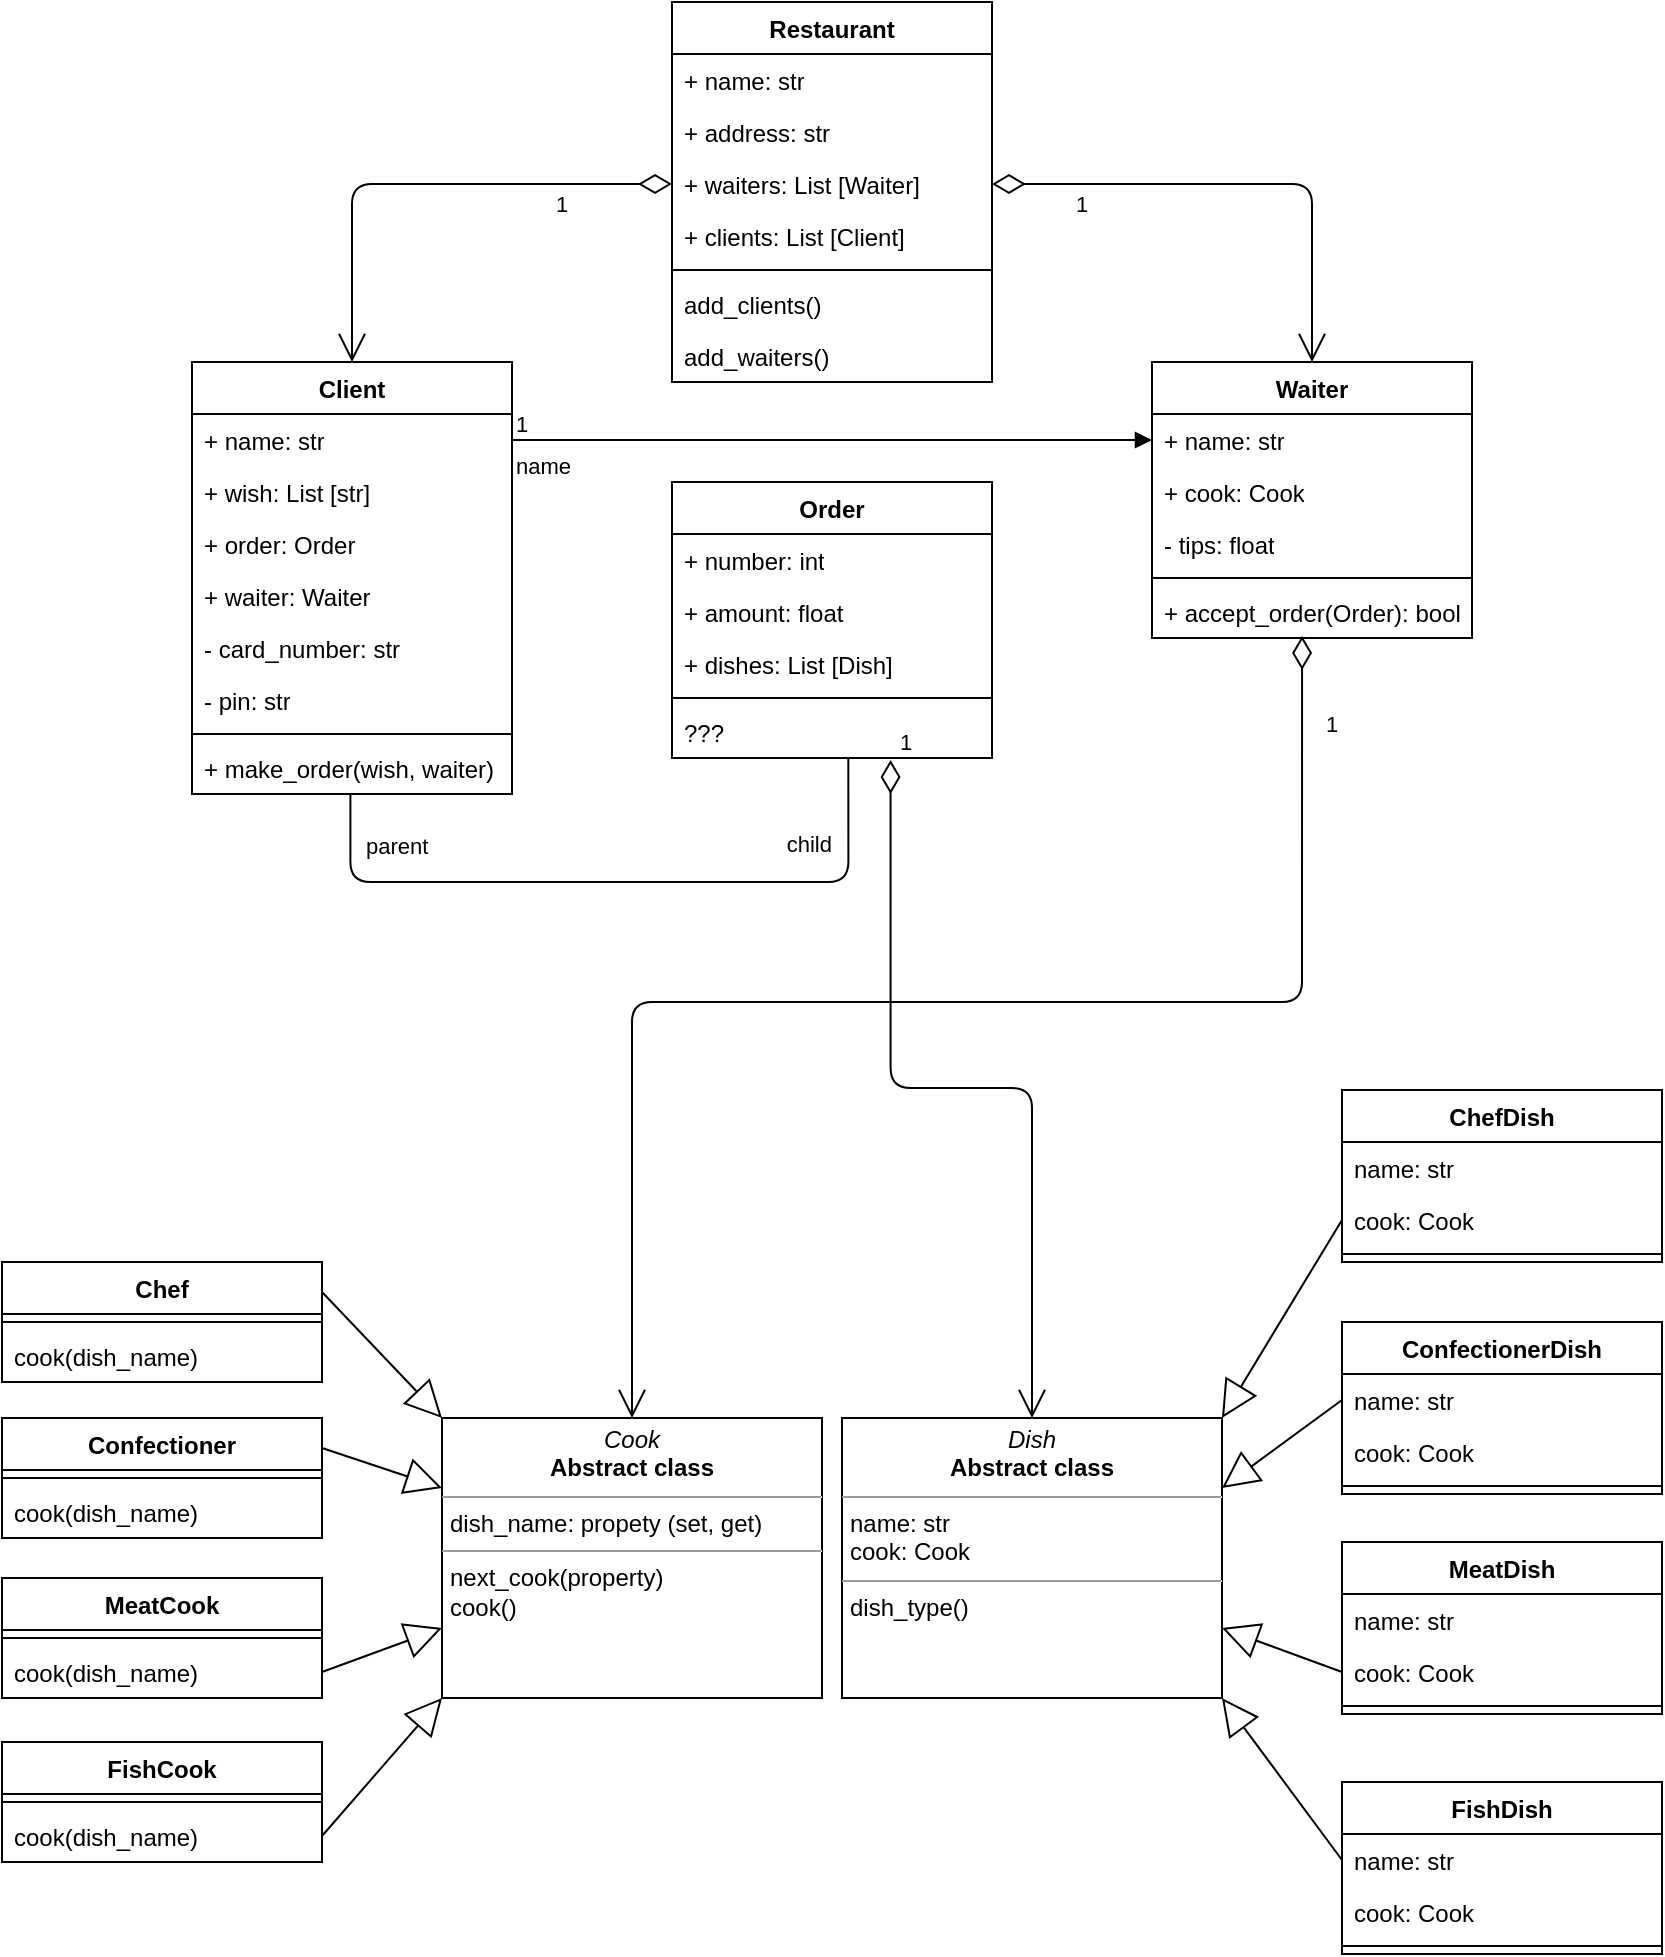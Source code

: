 <mxfile version="14.6.11" type="device"><diagram name="Page-1" id="c4acf3e9-155e-7222-9cf6-157b1a14988f"><mxGraphModel dx="868" dy="450" grid="1" gridSize="10" guides="1" tooltips="1" connect="1" arrows="1" fold="1" page="1" pageScale="1" pageWidth="850" pageHeight="1100" background="#ffffff" math="0" shadow="0"><root><mxCell id="0"/><mxCell id="1" parent="0"/><mxCell id="5d2195bd80daf111-10" value="&lt;p style=&quot;margin: 0px ; margin-top: 4px ; text-align: center&quot;&gt;&lt;i&gt;Cook&lt;/i&gt;&lt;br&gt;&lt;b&gt;Abstract class&lt;/b&gt;&lt;/p&gt;&lt;hr size=&quot;1&quot;&gt;&lt;p style=&quot;margin: 0px ; margin-left: 4px&quot;&gt;dish_name: propety (set, get)&lt;/p&gt;&lt;hr size=&quot;1&quot;&gt;&lt;p style=&quot;margin: 0px ; margin-left: 4px&quot;&gt;next_cook(property)&lt;/p&gt;&lt;p style=&quot;margin: 0px ; margin-left: 4px&quot;&gt;cook()&lt;/p&gt;&lt;p style=&quot;margin: 0px ; margin-left: 4px&quot;&gt;&lt;br&gt;&lt;/p&gt;" style="verticalAlign=top;align=left;overflow=fill;fontSize=12;fontFamily=Helvetica;html=1;rounded=0;shadow=0;comic=0;labelBackgroundColor=none;strokeWidth=1" parent="1" vertex="1"><mxGeometry x="230" y="728" width="190" height="140" as="geometry"/></mxCell><mxCell id="DTFBv68jIetrH04XjiuX-23" value="" style="endArrow=block;endSize=16;endFill=0;html=1;entryX=0;entryY=0;entryDx=0;entryDy=0;exitX=1;exitY=0.25;exitDx=0;exitDy=0;" parent="1" source="L1HA2YC8T2fDqDxwRUZR-10" target="5d2195bd80daf111-10" edge="1"><mxGeometry width="160" relative="1" as="geometry"><mxPoint x="170" y="555.0" as="sourcePoint"/><mxPoint x="455" y="800" as="targetPoint"/></mxGeometry></mxCell><mxCell id="DTFBv68jIetrH04XjiuX-24" value="" style="endArrow=block;endSize=16;endFill=0;html=1;entryX=0;entryY=0.25;entryDx=0;entryDy=0;exitX=1;exitY=0.25;exitDx=0;exitDy=0;" parent="1" source="L1HA2YC8T2fDqDxwRUZR-16" target="5d2195bd80daf111-10" edge="1"><mxGeometry width="160" relative="1" as="geometry"><mxPoint x="170" y="705.0" as="sourcePoint"/><mxPoint x="350" y="780" as="targetPoint"/></mxGeometry></mxCell><mxCell id="DTFBv68jIetrH04XjiuX-25" value="" style="endArrow=block;endSize=16;endFill=0;html=1;entryX=0;entryY=0.75;entryDx=0;entryDy=0;exitX=1;exitY=0.5;exitDx=0;exitDy=0;" parent="1" source="L1HA2YC8T2fDqDxwRUZR-27" target="5d2195bd80daf111-10" edge="1"><mxGeometry width="160" relative="1" as="geometry"><mxPoint x="170" y="881" as="sourcePoint"/><mxPoint x="397.5" y="780" as="targetPoint"/></mxGeometry></mxCell><mxCell id="DTFBv68jIetrH04XjiuX-26" value="" style="endArrow=block;endSize=16;endFill=0;html=1;exitX=1;exitY=0.5;exitDx=0;exitDy=0;entryX=0;entryY=1;entryDx=0;entryDy=0;" parent="1" source="L1HA2YC8T2fDqDxwRUZR-33" target="5d2195bd80daf111-10" edge="1"><mxGeometry width="160" relative="1" as="geometry"><mxPoint x="170" y="979" as="sourcePoint"/><mxPoint x="350" y="810" as="targetPoint"/></mxGeometry></mxCell><mxCell id="DTFBv68jIetrH04XjiuX-27" value="Restaurant" style="swimlane;fontStyle=1;align=center;verticalAlign=top;childLayout=stackLayout;horizontal=1;startSize=26;horizontalStack=0;resizeParent=1;resizeParentMax=0;resizeLast=0;collapsible=1;marginBottom=0;" parent="1" vertex="1"><mxGeometry x="345" y="20" width="160" height="190" as="geometry"/></mxCell><mxCell id="17acba5748e5396b-21" value="+ name: str" style="text;html=1;strokeColor=none;fillColor=none;align=left;verticalAlign=top;spacingLeft=4;spacingRight=4;whiteSpace=wrap;overflow=hidden;rotatable=0;points=[[0,0.5],[1,0.5]];portConstraint=eastwest;" parent="DTFBv68jIetrH04XjiuX-27" vertex="1"><mxGeometry y="26" width="160" height="26" as="geometry"/></mxCell><mxCell id="17acba5748e5396b-24" value="+ address: str" style="text;html=1;strokeColor=none;fillColor=none;align=left;verticalAlign=top;spacingLeft=4;spacingRight=4;whiteSpace=wrap;overflow=hidden;rotatable=0;points=[[0,0.5],[1,0.5]];portConstraint=eastwest;" parent="DTFBv68jIetrH04XjiuX-27" vertex="1"><mxGeometry y="52" width="160" height="26" as="geometry"/></mxCell><mxCell id="17acba5748e5396b-26" value="+ waiters: List [Waiter]" style="text;html=1;strokeColor=none;fillColor=none;align=left;verticalAlign=top;spacingLeft=4;spacingRight=4;whiteSpace=wrap;overflow=hidden;rotatable=0;points=[[0,0.5],[1,0.5]];portConstraint=eastwest;" parent="DTFBv68jIetrH04XjiuX-27" vertex="1"><mxGeometry y="78" width="160" height="26" as="geometry"/></mxCell><mxCell id="7SMnW-3yY9mrG8ayVzgt-16" value="+ clients: List [Client]" style="text;html=1;strokeColor=none;fillColor=none;align=left;verticalAlign=top;spacingLeft=4;spacingRight=4;whiteSpace=wrap;overflow=hidden;rotatable=0;points=[[0,0.5],[1,0.5]];portConstraint=eastwest;" vertex="1" parent="DTFBv68jIetrH04XjiuX-27"><mxGeometry y="104" width="160" height="26" as="geometry"/></mxCell><mxCell id="DTFBv68jIetrH04XjiuX-29" value="" style="line;strokeWidth=1;fillColor=none;align=left;verticalAlign=middle;spacingTop=-1;spacingLeft=3;spacingRight=3;rotatable=0;labelPosition=right;points=[];portConstraint=eastwest;" parent="DTFBv68jIetrH04XjiuX-27" vertex="1"><mxGeometry y="130" width="160" height="8" as="geometry"/></mxCell><mxCell id="DTFBv68jIetrH04XjiuX-30" value="add_clients()" style="text;strokeColor=none;fillColor=none;align=left;verticalAlign=top;spacingLeft=4;spacingRight=4;overflow=hidden;rotatable=0;points=[[0,0.5],[1,0.5]];portConstraint=eastwest;" parent="DTFBv68jIetrH04XjiuX-27" vertex="1"><mxGeometry y="138" width="160" height="26" as="geometry"/></mxCell><mxCell id="7SMnW-3yY9mrG8ayVzgt-20" value="add_waiters()" style="text;strokeColor=none;fillColor=none;align=left;verticalAlign=top;spacingLeft=4;spacingRight=4;overflow=hidden;rotatable=0;points=[[0,0.5],[1,0.5]];portConstraint=eastwest;" vertex="1" parent="DTFBv68jIetrH04XjiuX-27"><mxGeometry y="164" width="160" height="26" as="geometry"/></mxCell><mxCell id="DTFBv68jIetrH04XjiuX-48" value="Order" style="swimlane;fontStyle=1;align=center;verticalAlign=top;childLayout=stackLayout;horizontal=1;startSize=26;horizontalStack=0;resizeParent=1;resizeParentMax=0;resizeLast=0;collapsible=1;marginBottom=0;" parent="1" vertex="1"><mxGeometry x="345" y="260" width="160" height="138" as="geometry"><mxRectangle x="360" y="260" width="70" height="26" as="alternateBounds"/></mxGeometry></mxCell><mxCell id="DTFBv68jIetrH04XjiuX-49" value="+ number: int" style="text;html=1;strokeColor=none;fillColor=none;align=left;verticalAlign=top;spacingLeft=4;spacingRight=4;whiteSpace=wrap;overflow=hidden;rotatable=0;points=[[0,0.5],[1,0.5]];portConstraint=eastwest;" parent="DTFBv68jIetrH04XjiuX-48" vertex="1"><mxGeometry y="26" width="160" height="26" as="geometry"/></mxCell><mxCell id="DTFBv68jIetrH04XjiuX-50" value="+ amount: float" style="text;html=1;strokeColor=none;fillColor=none;align=left;verticalAlign=top;spacingLeft=4;spacingRight=4;whiteSpace=wrap;overflow=hidden;rotatable=0;points=[[0,0.5],[1,0.5]];portConstraint=eastwest;" parent="DTFBv68jIetrH04XjiuX-48" vertex="1"><mxGeometry y="52" width="160" height="26" as="geometry"/></mxCell><mxCell id="DTFBv68jIetrH04XjiuX-51" value="+ dishes: List [Dish]" style="text;html=1;strokeColor=none;fillColor=none;align=left;verticalAlign=top;spacingLeft=4;spacingRight=4;whiteSpace=wrap;overflow=hidden;rotatable=0;points=[[0,0.5],[1,0.5]];portConstraint=eastwest;" parent="DTFBv68jIetrH04XjiuX-48" vertex="1"><mxGeometry y="78" width="160" height="26" as="geometry"/></mxCell><mxCell id="DTFBv68jIetrH04XjiuX-52" value="" style="line;strokeWidth=1;fillColor=none;align=left;verticalAlign=middle;spacingTop=-1;spacingLeft=3;spacingRight=3;rotatable=0;labelPosition=right;points=[];portConstraint=eastwest;" parent="DTFBv68jIetrH04XjiuX-48" vertex="1"><mxGeometry y="104" width="160" height="8" as="geometry"/></mxCell><mxCell id="DTFBv68jIetrH04XjiuX-53" value="???" style="text;strokeColor=none;fillColor=none;align=left;verticalAlign=top;spacingLeft=4;spacingRight=4;overflow=hidden;rotatable=0;points=[[0,0.5],[1,0.5]];portConstraint=eastwest;" parent="DTFBv68jIetrH04XjiuX-48" vertex="1"><mxGeometry y="112" width="160" height="26" as="geometry"/></mxCell><mxCell id="DTFBv68jIetrH04XjiuX-54" value="Waiter" style="swimlane;fontStyle=1;align=center;verticalAlign=top;childLayout=stackLayout;horizontal=1;startSize=26;horizontalStack=0;resizeParent=1;resizeParentMax=0;resizeLast=0;collapsible=1;marginBottom=0;" parent="1" vertex="1"><mxGeometry x="585" y="200" width="160" height="138" as="geometry"><mxRectangle x="600" y="200" width="70" height="26" as="alternateBounds"/></mxGeometry></mxCell><mxCell id="DTFBv68jIetrH04XjiuX-55" value="+ name: str" style="text;html=1;strokeColor=none;fillColor=none;align=left;verticalAlign=top;spacingLeft=4;spacingRight=4;whiteSpace=wrap;overflow=hidden;rotatable=0;points=[[0,0.5],[1,0.5]];portConstraint=eastwest;" parent="DTFBv68jIetrH04XjiuX-54" vertex="1"><mxGeometry y="26" width="160" height="26" as="geometry"/></mxCell><mxCell id="7SMnW-3yY9mrG8ayVzgt-27" value="+ cook: Cook" style="text;html=1;strokeColor=none;fillColor=none;align=left;verticalAlign=top;spacingLeft=4;spacingRight=4;whiteSpace=wrap;overflow=hidden;rotatable=0;points=[[0,0.5],[1,0.5]];portConstraint=eastwest;" vertex="1" parent="DTFBv68jIetrH04XjiuX-54"><mxGeometry y="52" width="160" height="26" as="geometry"/></mxCell><mxCell id="DTFBv68jIetrH04XjiuX-56" value="- tips: float" style="text;html=1;strokeColor=none;fillColor=none;align=left;verticalAlign=top;spacingLeft=4;spacingRight=4;whiteSpace=wrap;overflow=hidden;rotatable=0;points=[[0,0.5],[1,0.5]];portConstraint=eastwest;" parent="DTFBv68jIetrH04XjiuX-54" vertex="1"><mxGeometry y="78" width="160" height="26" as="geometry"/></mxCell><mxCell id="DTFBv68jIetrH04XjiuX-58" value="" style="line;strokeWidth=1;fillColor=none;align=left;verticalAlign=middle;spacingTop=-1;spacingLeft=3;spacingRight=3;rotatable=0;labelPosition=right;points=[];portConstraint=eastwest;" parent="DTFBv68jIetrH04XjiuX-54" vertex="1"><mxGeometry y="104" width="160" height="8" as="geometry"/></mxCell><mxCell id="DTFBv68jIetrH04XjiuX-59" value="+ accept_order(Order): bool" style="text;strokeColor=none;fillColor=none;align=left;verticalAlign=top;spacingLeft=4;spacingRight=4;overflow=hidden;rotatable=0;points=[[0,0.5],[1,0.5]];portConstraint=eastwest;" parent="DTFBv68jIetrH04XjiuX-54" vertex="1"><mxGeometry y="112" width="160" height="26" as="geometry"/></mxCell><mxCell id="DTFBv68jIetrH04XjiuX-60" value="Client" style="swimlane;fontStyle=1;align=center;verticalAlign=top;childLayout=stackLayout;horizontal=1;startSize=26;horizontalStack=0;resizeParent=1;resizeParentMax=0;resizeLast=0;collapsible=1;marginBottom=0;" parent="1" vertex="1"><mxGeometry x="105" y="200" width="160" height="216" as="geometry"><mxRectangle x="120" y="200" width="70" height="26" as="alternateBounds"/></mxGeometry></mxCell><mxCell id="DTFBv68jIetrH04XjiuX-61" value="+ name: str" style="text;html=1;strokeColor=none;fillColor=none;align=left;verticalAlign=top;spacingLeft=4;spacingRight=4;whiteSpace=wrap;overflow=hidden;rotatable=0;points=[[0,0.5],[1,0.5]];portConstraint=eastwest;" parent="DTFBv68jIetrH04XjiuX-60" vertex="1"><mxGeometry y="26" width="160" height="26" as="geometry"/></mxCell><mxCell id="7SMnW-3yY9mrG8ayVzgt-2" value="+ wish: List [str]" style="text;html=1;strokeColor=none;fillColor=none;align=left;verticalAlign=top;spacingLeft=4;spacingRight=4;whiteSpace=wrap;overflow=hidden;rotatable=0;points=[[0,0.5],[1,0.5]];portConstraint=eastwest;" vertex="1" parent="DTFBv68jIetrH04XjiuX-60"><mxGeometry y="52" width="160" height="26" as="geometry"/></mxCell><mxCell id="7SMnW-3yY9mrG8ayVzgt-3" value="+ order: Order" style="text;html=1;strokeColor=none;fillColor=none;align=left;verticalAlign=top;spacingLeft=4;spacingRight=4;whiteSpace=wrap;overflow=hidden;rotatable=0;points=[[0,0.5],[1,0.5]];portConstraint=eastwest;" vertex="1" parent="DTFBv68jIetrH04XjiuX-60"><mxGeometry y="78" width="160" height="26" as="geometry"/></mxCell><mxCell id="7SMnW-3yY9mrG8ayVzgt-52" value="+ waiter: Waiter" style="text;html=1;strokeColor=none;fillColor=none;align=left;verticalAlign=top;spacingLeft=4;spacingRight=4;whiteSpace=wrap;overflow=hidden;rotatable=0;points=[[0,0.5],[1,0.5]];portConstraint=eastwest;" vertex="1" parent="DTFBv68jIetrH04XjiuX-60"><mxGeometry y="104" width="160" height="26" as="geometry"/></mxCell><mxCell id="DTFBv68jIetrH04XjiuX-62" value="- card_number: str" style="text;html=1;strokeColor=none;fillColor=none;align=left;verticalAlign=top;spacingLeft=4;spacingRight=4;whiteSpace=wrap;overflow=hidden;rotatable=0;points=[[0,0.5],[1,0.5]];portConstraint=eastwest;" parent="DTFBv68jIetrH04XjiuX-60" vertex="1"><mxGeometry y="130" width="160" height="26" as="geometry"/></mxCell><mxCell id="DTFBv68jIetrH04XjiuX-63" value="- pin: str" style="text;html=1;strokeColor=none;fillColor=none;align=left;verticalAlign=top;spacingLeft=4;spacingRight=4;whiteSpace=wrap;overflow=hidden;rotatable=0;points=[[0,0.5],[1,0.5]];portConstraint=eastwest;" parent="DTFBv68jIetrH04XjiuX-60" vertex="1"><mxGeometry y="156" width="160" height="26" as="geometry"/></mxCell><mxCell id="DTFBv68jIetrH04XjiuX-64" value="" style="line;strokeWidth=1;fillColor=none;align=left;verticalAlign=middle;spacingTop=-1;spacingLeft=3;spacingRight=3;rotatable=0;labelPosition=right;points=[];portConstraint=eastwest;" parent="DTFBv68jIetrH04XjiuX-60" vertex="1"><mxGeometry y="182" width="160" height="8" as="geometry"/></mxCell><mxCell id="DTFBv68jIetrH04XjiuX-65" value="+ make_order(wish, waiter)" style="text;strokeColor=none;fillColor=none;align=left;verticalAlign=top;spacingLeft=4;spacingRight=4;overflow=hidden;rotatable=0;points=[[0,0.5],[1,0.5]];portConstraint=eastwest;" parent="DTFBv68jIetrH04XjiuX-60" vertex="1"><mxGeometry y="190" width="160" height="26" as="geometry"/></mxCell><mxCell id="L1HA2YC8T2fDqDxwRUZR-3" value="ChefDish" style="swimlane;fontStyle=1;align=center;verticalAlign=top;childLayout=stackLayout;horizontal=1;startSize=26;horizontalStack=0;resizeParent=1;resizeParentMax=0;resizeLast=0;collapsible=1;marginBottom=0;" parent="1" vertex="1"><mxGeometry x="680" y="564" width="160" height="86" as="geometry"><mxRectangle x="360" y="440" width="60" height="26" as="alternateBounds"/></mxGeometry></mxCell><mxCell id="L1HA2YC8T2fDqDxwRUZR-5" value="&lt;span&gt;name: str&lt;/span&gt;" style="text;html=1;strokeColor=none;fillColor=none;align=left;verticalAlign=top;spacingLeft=4;spacingRight=4;whiteSpace=wrap;overflow=hidden;rotatable=0;points=[[0,0.5],[1,0.5]];portConstraint=eastwest;" parent="L1HA2YC8T2fDqDxwRUZR-3" vertex="1"><mxGeometry y="26" width="160" height="26" as="geometry"/></mxCell><mxCell id="L1HA2YC8T2fDqDxwRUZR-4" value="cook: Cook" style="text;html=1;strokeColor=none;fillColor=none;align=left;verticalAlign=top;spacingLeft=4;spacingRight=4;whiteSpace=wrap;overflow=hidden;rotatable=0;points=[[0,0.5],[1,0.5]];portConstraint=eastwest;" parent="L1HA2YC8T2fDqDxwRUZR-3" vertex="1"><mxGeometry y="52" width="160" height="26" as="geometry"/></mxCell><mxCell id="L1HA2YC8T2fDqDxwRUZR-7" value="" style="line;strokeWidth=1;fillColor=none;align=left;verticalAlign=middle;spacingTop=-1;spacingLeft=3;spacingRight=3;rotatable=0;labelPosition=right;points=[];portConstraint=eastwest;" parent="L1HA2YC8T2fDqDxwRUZR-3" vertex="1"><mxGeometry y="78" width="160" height="8" as="geometry"/></mxCell><mxCell id="L1HA2YC8T2fDqDxwRUZR-10" value="Chef" style="swimlane;fontStyle=1;align=center;verticalAlign=top;childLayout=stackLayout;horizontal=1;startSize=26;horizontalStack=0;resizeParent=1;resizeParentMax=0;resizeLast=0;collapsible=1;marginBottom=0;" parent="1" vertex="1"><mxGeometry x="10" y="650" width="160" height="60" as="geometry"/></mxCell><mxCell id="L1HA2YC8T2fDqDxwRUZR-14" value="" style="line;strokeWidth=1;fillColor=none;align=left;verticalAlign=middle;spacingTop=-1;spacingLeft=3;spacingRight=3;rotatable=0;labelPosition=right;points=[];portConstraint=eastwest;" parent="L1HA2YC8T2fDqDxwRUZR-10" vertex="1"><mxGeometry y="26" width="160" height="8" as="geometry"/></mxCell><mxCell id="L1HA2YC8T2fDqDxwRUZR-15" value="cook(dish_name)" style="text;strokeColor=none;fillColor=none;align=left;verticalAlign=top;spacingLeft=4;spacingRight=4;overflow=hidden;rotatable=0;points=[[0,0.5],[1,0.5]];portConstraint=eastwest;" parent="L1HA2YC8T2fDqDxwRUZR-10" vertex="1"><mxGeometry y="34" width="160" height="26" as="geometry"/></mxCell><mxCell id="L1HA2YC8T2fDqDxwRUZR-16" value="Confectioner" style="swimlane;fontStyle=1;align=center;verticalAlign=top;childLayout=stackLayout;horizontal=1;startSize=26;horizontalStack=0;resizeParent=1;resizeParentMax=0;resizeLast=0;collapsible=1;marginBottom=0;" parent="1" vertex="1"><mxGeometry x="10" y="728" width="160" height="60" as="geometry"/></mxCell><mxCell id="L1HA2YC8T2fDqDxwRUZR-20" value="" style="line;strokeWidth=1;fillColor=none;align=left;verticalAlign=middle;spacingTop=-1;spacingLeft=3;spacingRight=3;rotatable=0;labelPosition=right;points=[];portConstraint=eastwest;" parent="L1HA2YC8T2fDqDxwRUZR-16" vertex="1"><mxGeometry y="26" width="160" height="8" as="geometry"/></mxCell><mxCell id="L1HA2YC8T2fDqDxwRUZR-21" value="cook(dish_name)" style="text;strokeColor=none;fillColor=none;align=left;verticalAlign=top;spacingLeft=4;spacingRight=4;overflow=hidden;rotatable=0;points=[[0,0.5],[1,0.5]];portConstraint=eastwest;" parent="L1HA2YC8T2fDqDxwRUZR-16" vertex="1"><mxGeometry y="34" width="160" height="26" as="geometry"/></mxCell><mxCell id="L1HA2YC8T2fDqDxwRUZR-22" value="MeatCook" style="swimlane;fontStyle=1;align=center;verticalAlign=top;childLayout=stackLayout;horizontal=1;startSize=26;horizontalStack=0;resizeParent=1;resizeParentMax=0;resizeLast=0;collapsible=1;marginBottom=0;" parent="1" vertex="1"><mxGeometry x="10" y="808" width="160" height="60" as="geometry"/></mxCell><mxCell id="L1HA2YC8T2fDqDxwRUZR-26" value="" style="line;strokeWidth=1;fillColor=none;align=left;verticalAlign=middle;spacingTop=-1;spacingLeft=3;spacingRight=3;rotatable=0;labelPosition=right;points=[];portConstraint=eastwest;" parent="L1HA2YC8T2fDqDxwRUZR-22" vertex="1"><mxGeometry y="26" width="160" height="8" as="geometry"/></mxCell><mxCell id="L1HA2YC8T2fDqDxwRUZR-27" value="cook(dish_name)" style="text;strokeColor=none;fillColor=none;align=left;verticalAlign=top;spacingLeft=4;spacingRight=4;overflow=hidden;rotatable=0;points=[[0,0.5],[1,0.5]];portConstraint=eastwest;" parent="L1HA2YC8T2fDqDxwRUZR-22" vertex="1"><mxGeometry y="34" width="160" height="26" as="geometry"/></mxCell><mxCell id="L1HA2YC8T2fDqDxwRUZR-28" value="FishCook" style="swimlane;fontStyle=1;align=center;verticalAlign=top;childLayout=stackLayout;horizontal=1;startSize=26;horizontalStack=0;resizeParent=1;resizeParentMax=0;resizeLast=0;collapsible=1;marginBottom=0;" parent="1" vertex="1"><mxGeometry x="10" y="890" width="160" height="60" as="geometry"/></mxCell><mxCell id="L1HA2YC8T2fDqDxwRUZR-32" value="" style="line;strokeWidth=1;fillColor=none;align=left;verticalAlign=middle;spacingTop=-1;spacingLeft=3;spacingRight=3;rotatable=0;labelPosition=right;points=[];portConstraint=eastwest;" parent="L1HA2YC8T2fDqDxwRUZR-28" vertex="1"><mxGeometry y="26" width="160" height="8" as="geometry"/></mxCell><mxCell id="L1HA2YC8T2fDqDxwRUZR-33" value="cook(dish_name)" style="text;strokeColor=none;fillColor=none;align=left;verticalAlign=top;spacingLeft=4;spacingRight=4;overflow=hidden;rotatable=0;points=[[0,0.5],[1,0.5]];portConstraint=eastwest;" parent="L1HA2YC8T2fDqDxwRUZR-28" vertex="1"><mxGeometry y="34" width="160" height="26" as="geometry"/></mxCell><mxCell id="7SMnW-3yY9mrG8ayVzgt-17" value="name" style="endArrow=block;endFill=1;html=1;edgeStyle=orthogonalEdgeStyle;align=left;verticalAlign=top;exitX=1;exitY=0.5;exitDx=0;exitDy=0;entryX=0;entryY=0.5;entryDx=0;entryDy=0;" edge="1" parent="1" source="DTFBv68jIetrH04XjiuX-61" target="DTFBv68jIetrH04XjiuX-55"><mxGeometry x="-1" relative="1" as="geometry"><mxPoint x="315" y="230" as="sourcePoint"/><mxPoint x="475" y="230" as="targetPoint"/></mxGeometry></mxCell><mxCell id="7SMnW-3yY9mrG8ayVzgt-18" value="1" style="edgeLabel;resizable=0;html=1;align=left;verticalAlign=bottom;" connectable="0" vertex="1" parent="7SMnW-3yY9mrG8ayVzgt-17"><mxGeometry x="-1" relative="1" as="geometry"/></mxCell><mxCell id="7SMnW-3yY9mrG8ayVzgt-22" value="" style="endArrow=none;html=1;edgeStyle=orthogonalEdgeStyle;exitX=0.495;exitY=1.001;exitDx=0;exitDy=0;exitPerimeter=0;entryX=0.551;entryY=1.021;entryDx=0;entryDy=0;entryPerimeter=0;" edge="1" parent="1" source="DTFBv68jIetrH04XjiuX-65" target="DTFBv68jIetrH04XjiuX-53"><mxGeometry relative="1" as="geometry"><mxPoint x="165" y="430" as="sourcePoint"/><mxPoint x="435" y="410" as="targetPoint"/><Array as="points"><mxPoint x="184" y="460"/><mxPoint x="433" y="460"/></Array></mxGeometry></mxCell><mxCell id="7SMnW-3yY9mrG8ayVzgt-23" value="parent" style="edgeLabel;resizable=0;html=1;align=left;verticalAlign=bottom;" connectable="0" vertex="1" parent="7SMnW-3yY9mrG8ayVzgt-22"><mxGeometry x="-1" relative="1" as="geometry"><mxPoint x="6" y="34" as="offset"/></mxGeometry></mxCell><mxCell id="7SMnW-3yY9mrG8ayVzgt-24" value="child" style="edgeLabel;resizable=0;html=1;align=right;verticalAlign=bottom;" connectable="0" vertex="1" parent="7SMnW-3yY9mrG8ayVzgt-22"><mxGeometry x="1" relative="1" as="geometry"><mxPoint x="-8" y="51" as="offset"/></mxGeometry></mxCell><mxCell id="7SMnW-3yY9mrG8ayVzgt-25" value="1" style="endArrow=open;html=1;endSize=12;startArrow=diamondThin;startSize=14;startFill=0;edgeStyle=orthogonalEdgeStyle;align=left;verticalAlign=bottom;exitX=0;exitY=0.5;exitDx=0;exitDy=0;entryX=0.5;entryY=0;entryDx=0;entryDy=0;" edge="1" parent="1" source="17acba5748e5396b-26" target="DTFBv68jIetrH04XjiuX-60"><mxGeometry x="-0.518" y="19" relative="1" as="geometry"><mxPoint x="185" y="130" as="sourcePoint"/><mxPoint x="225" y="190" as="targetPoint"/><mxPoint as="offset"/></mxGeometry></mxCell><mxCell id="7SMnW-3yY9mrG8ayVzgt-26" value="1" style="endArrow=open;html=1;endSize=12;startArrow=diamondThin;startSize=14;startFill=0;edgeStyle=orthogonalEdgeStyle;align=left;verticalAlign=bottom;exitX=1;exitY=0.5;exitDx=0;exitDy=0;entryX=0.5;entryY=0;entryDx=0;entryDy=0;" edge="1" parent="1" source="17acba5748e5396b-26" target="DTFBv68jIetrH04XjiuX-54"><mxGeometry x="-0.679" y="-19" relative="1" as="geometry"><mxPoint x="355" y="121.0" as="sourcePoint"/><mxPoint x="685" y="170" as="targetPoint"/><mxPoint as="offset"/></mxGeometry></mxCell><mxCell id="7SMnW-3yY9mrG8ayVzgt-28" value="&lt;p style=&quot;margin: 0px ; margin-top: 4px ; text-align: center&quot;&gt;&lt;i&gt;Dish&lt;/i&gt;&lt;br&gt;&lt;b&gt;Abstract class&lt;/b&gt;&lt;/p&gt;&lt;hr size=&quot;1&quot;&gt;&lt;p style=&quot;margin: 0px ; margin-left: 4px&quot;&gt;name: str&lt;/p&gt;&lt;p style=&quot;margin: 0px ; margin-left: 4px&quot;&gt;cook: Cook&lt;/p&gt;&lt;hr size=&quot;1&quot;&gt;&lt;p style=&quot;margin: 0px ; margin-left: 4px&quot;&gt;&lt;span&gt;dish_type(&lt;/span&gt;&lt;span&gt;)&lt;/span&gt;&lt;/p&gt;&lt;p style=&quot;margin: 0px ; margin-left: 4px&quot;&gt;&lt;br&gt;&lt;/p&gt;" style="verticalAlign=top;align=left;overflow=fill;fontSize=12;fontFamily=Helvetica;html=1;rounded=0;shadow=0;comic=0;labelBackgroundColor=none;strokeWidth=1" vertex="1" parent="1"><mxGeometry x="430" y="728" width="190" height="140" as="geometry"/></mxCell><mxCell id="7SMnW-3yY9mrG8ayVzgt-30" value="ConfectionerDish" style="swimlane;fontStyle=1;align=center;verticalAlign=top;childLayout=stackLayout;horizontal=1;startSize=26;horizontalStack=0;resizeParent=1;resizeParentMax=0;resizeLast=0;collapsible=1;marginBottom=0;" vertex="1" parent="1"><mxGeometry x="680" y="680" width="160" height="86" as="geometry"><mxRectangle x="360" y="440" width="60" height="26" as="alternateBounds"/></mxGeometry></mxCell><mxCell id="7SMnW-3yY9mrG8ayVzgt-32" value="&lt;span&gt;name: str&lt;/span&gt;" style="text;html=1;strokeColor=none;fillColor=none;align=left;verticalAlign=top;spacingLeft=4;spacingRight=4;whiteSpace=wrap;overflow=hidden;rotatable=0;points=[[0,0.5],[1,0.5]];portConstraint=eastwest;" vertex="1" parent="7SMnW-3yY9mrG8ayVzgt-30"><mxGeometry y="26" width="160" height="26" as="geometry"/></mxCell><mxCell id="7SMnW-3yY9mrG8ayVzgt-31" value="cook: Cook" style="text;html=1;strokeColor=none;fillColor=none;align=left;verticalAlign=top;spacingLeft=4;spacingRight=4;whiteSpace=wrap;overflow=hidden;rotatable=0;points=[[0,0.5],[1,0.5]];portConstraint=eastwest;" vertex="1" parent="7SMnW-3yY9mrG8ayVzgt-30"><mxGeometry y="52" width="160" height="26" as="geometry"/></mxCell><mxCell id="7SMnW-3yY9mrG8ayVzgt-34" value="" style="line;strokeWidth=1;fillColor=none;align=left;verticalAlign=middle;spacingTop=-1;spacingLeft=3;spacingRight=3;rotatable=0;labelPosition=right;points=[];portConstraint=eastwest;" vertex="1" parent="7SMnW-3yY9mrG8ayVzgt-30"><mxGeometry y="78" width="160" height="8" as="geometry"/></mxCell><mxCell id="7SMnW-3yY9mrG8ayVzgt-36" value="MeatDish" style="swimlane;fontStyle=1;align=center;verticalAlign=top;childLayout=stackLayout;horizontal=1;startSize=26;horizontalStack=0;resizeParent=1;resizeParentMax=0;resizeLast=0;collapsible=1;marginBottom=0;" vertex="1" parent="1"><mxGeometry x="680" y="790" width="160" height="86" as="geometry"><mxRectangle x="360" y="440" width="60" height="26" as="alternateBounds"/></mxGeometry></mxCell><mxCell id="7SMnW-3yY9mrG8ayVzgt-38" value="&lt;span&gt;name: str&lt;/span&gt;" style="text;html=1;strokeColor=none;fillColor=none;align=left;verticalAlign=top;spacingLeft=4;spacingRight=4;whiteSpace=wrap;overflow=hidden;rotatable=0;points=[[0,0.5],[1,0.5]];portConstraint=eastwest;" vertex="1" parent="7SMnW-3yY9mrG8ayVzgt-36"><mxGeometry y="26" width="160" height="26" as="geometry"/></mxCell><mxCell id="7SMnW-3yY9mrG8ayVzgt-37" value="cook: Cook" style="text;html=1;strokeColor=none;fillColor=none;align=left;verticalAlign=top;spacingLeft=4;spacingRight=4;whiteSpace=wrap;overflow=hidden;rotatable=0;points=[[0,0.5],[1,0.5]];portConstraint=eastwest;" vertex="1" parent="7SMnW-3yY9mrG8ayVzgt-36"><mxGeometry y="52" width="160" height="26" as="geometry"/></mxCell><mxCell id="7SMnW-3yY9mrG8ayVzgt-40" value="" style="line;strokeWidth=1;fillColor=none;align=left;verticalAlign=middle;spacingTop=-1;spacingLeft=3;spacingRight=3;rotatable=0;labelPosition=right;points=[];portConstraint=eastwest;" vertex="1" parent="7SMnW-3yY9mrG8ayVzgt-36"><mxGeometry y="78" width="160" height="8" as="geometry"/></mxCell><mxCell id="7SMnW-3yY9mrG8ayVzgt-42" value="FishDish" style="swimlane;fontStyle=1;align=center;verticalAlign=top;childLayout=stackLayout;horizontal=1;startSize=26;horizontalStack=0;resizeParent=1;resizeParentMax=0;resizeLast=0;collapsible=1;marginBottom=0;" vertex="1" parent="1"><mxGeometry x="680" y="910" width="160" height="86" as="geometry"><mxRectangle x="360" y="440" width="60" height="26" as="alternateBounds"/></mxGeometry></mxCell><mxCell id="7SMnW-3yY9mrG8ayVzgt-44" value="&lt;span&gt;name: str&lt;/span&gt;" style="text;html=1;strokeColor=none;fillColor=none;align=left;verticalAlign=top;spacingLeft=4;spacingRight=4;whiteSpace=wrap;overflow=hidden;rotatable=0;points=[[0,0.5],[1,0.5]];portConstraint=eastwest;" vertex="1" parent="7SMnW-3yY9mrG8ayVzgt-42"><mxGeometry y="26" width="160" height="26" as="geometry"/></mxCell><mxCell id="7SMnW-3yY9mrG8ayVzgt-43" value="cook: Cook" style="text;html=1;strokeColor=none;fillColor=none;align=left;verticalAlign=top;spacingLeft=4;spacingRight=4;whiteSpace=wrap;overflow=hidden;rotatable=0;points=[[0,0.5],[1,0.5]];portConstraint=eastwest;" vertex="1" parent="7SMnW-3yY9mrG8ayVzgt-42"><mxGeometry y="52" width="160" height="26" as="geometry"/></mxCell><mxCell id="7SMnW-3yY9mrG8ayVzgt-46" value="" style="line;strokeWidth=1;fillColor=none;align=left;verticalAlign=middle;spacingTop=-1;spacingLeft=3;spacingRight=3;rotatable=0;labelPosition=right;points=[];portConstraint=eastwest;" vertex="1" parent="7SMnW-3yY9mrG8ayVzgt-42"><mxGeometry y="78" width="160" height="8" as="geometry"/></mxCell><mxCell id="7SMnW-3yY9mrG8ayVzgt-48" value="" style="endArrow=block;endSize=16;endFill=0;html=1;entryX=1;entryY=0;entryDx=0;entryDy=0;exitX=0;exitY=0.5;exitDx=0;exitDy=0;" edge="1" parent="1" source="L1HA2YC8T2fDqDxwRUZR-4" target="7SMnW-3yY9mrG8ayVzgt-28"><mxGeometry width="160" relative="1" as="geometry"><mxPoint x="680" y="581.0" as="sourcePoint"/><mxPoint x="585" y="697" as="targetPoint"/></mxGeometry></mxCell><mxCell id="7SMnW-3yY9mrG8ayVzgt-49" value="" style="endArrow=block;endSize=16;endFill=0;html=1;entryX=1;entryY=0.25;entryDx=0;entryDy=0;exitX=0;exitY=0.5;exitDx=0;exitDy=0;" edge="1" parent="1" source="7SMnW-3yY9mrG8ayVzgt-32" target="7SMnW-3yY9mrG8ayVzgt-28"><mxGeometry width="160" relative="1" as="geometry"><mxPoint x="660" y="690" as="sourcePoint"/><mxPoint x="640" y="738" as="targetPoint"/></mxGeometry></mxCell><mxCell id="7SMnW-3yY9mrG8ayVzgt-50" value="" style="endArrow=block;endSize=16;endFill=0;html=1;entryX=1;entryY=0.75;entryDx=0;entryDy=0;exitX=0;exitY=0.5;exitDx=0;exitDy=0;" edge="1" parent="1" source="7SMnW-3yY9mrG8ayVzgt-37" target="7SMnW-3yY9mrG8ayVzgt-28"><mxGeometry width="160" relative="1" as="geometry"><mxPoint x="680" y="881" as="sourcePoint"/><mxPoint x="640" y="738" as="targetPoint"/></mxGeometry></mxCell><mxCell id="7SMnW-3yY9mrG8ayVzgt-51" value="" style="endArrow=block;endSize=16;endFill=0;html=1;entryX=1;entryY=1;entryDx=0;entryDy=0;exitX=0;exitY=0.5;exitDx=0;exitDy=0;" edge="1" parent="1" source="7SMnW-3yY9mrG8ayVzgt-44" target="7SMnW-3yY9mrG8ayVzgt-28"><mxGeometry width="160" relative="1" as="geometry"><mxPoint x="690" y="891" as="sourcePoint"/><mxPoint x="630" y="843" as="targetPoint"/></mxGeometry></mxCell><mxCell id="7SMnW-3yY9mrG8ayVzgt-53" value="1" style="endArrow=open;html=1;endSize=12;startArrow=diamondThin;startSize=14;startFill=0;edgeStyle=orthogonalEdgeStyle;align=left;verticalAlign=bottom;exitX=0.469;exitY=0.962;exitDx=0;exitDy=0;exitPerimeter=0;entryX=0.5;entryY=0;entryDx=0;entryDy=0;" edge="1" parent="1" source="DTFBv68jIetrH04XjiuX-59" target="5d2195bd80daf111-10"><mxGeometry x="-0.854" y="10" relative="1" as="geometry"><mxPoint x="610" y="360" as="sourcePoint"/><mxPoint x="570" y="590" as="targetPoint"/><Array as="points"><mxPoint x="660" y="520"/><mxPoint x="325" y="520"/></Array><mxPoint as="offset"/></mxGeometry></mxCell><mxCell id="7SMnW-3yY9mrG8ayVzgt-55" value="1" style="endArrow=open;html=1;endSize=12;startArrow=diamondThin;startSize=14;startFill=0;edgeStyle=orthogonalEdgeStyle;align=left;verticalAlign=bottom;exitX=0.683;exitY=1.038;exitDx=0;exitDy=0;exitPerimeter=0;entryX=0.5;entryY=0;entryDx=0;entryDy=0;" edge="1" parent="1" source="DTFBv68jIetrH04XjiuX-53" target="7SMnW-3yY9mrG8ayVzgt-28"><mxGeometry x="-1" y="3" relative="1" as="geometry"><mxPoint x="480" y="470" as="sourcePoint"/><mxPoint x="640" y="470" as="targetPoint"/></mxGeometry></mxCell></root></mxGraphModel></diagram></mxfile>